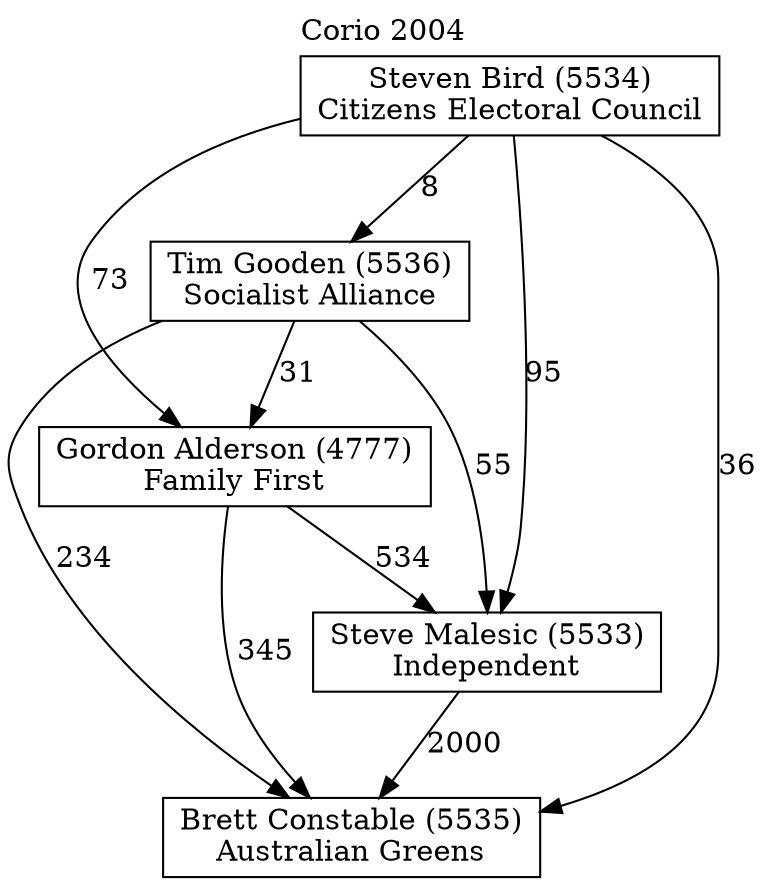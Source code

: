 // House preference flow
digraph "Brett Constable (5535)_Corio_2004" {
	graph [label="Corio 2004" labelloc=t mclimit=10]
	node [shape=box]
	"Brett Constable (5535)" [label="Brett Constable (5535)
Australian Greens"]
	"Steve Malesic (5533)" [label="Steve Malesic (5533)
Independent"]
	"Gordon Alderson (4777)" [label="Gordon Alderson (4777)
Family First"]
	"Tim Gooden (5536)" [label="Tim Gooden (5536)
Socialist Alliance"]
	"Steven Bird (5534)" [label="Steven Bird (5534)
Citizens Electoral Council"]
	"Brett Constable (5535)" [label="Brett Constable (5535)
Australian Greens"]
	"Gordon Alderson (4777)" [label="Gordon Alderson (4777)
Family First"]
	"Tim Gooden (5536)" [label="Tim Gooden (5536)
Socialist Alliance"]
	"Steven Bird (5534)" [label="Steven Bird (5534)
Citizens Electoral Council"]
	"Brett Constable (5535)" [label="Brett Constable (5535)
Australian Greens"]
	"Tim Gooden (5536)" [label="Tim Gooden (5536)
Socialist Alliance"]
	"Steven Bird (5534)" [label="Steven Bird (5534)
Citizens Electoral Council"]
	"Brett Constable (5535)" [label="Brett Constable (5535)
Australian Greens"]
	"Steven Bird (5534)" [label="Steven Bird (5534)
Citizens Electoral Council"]
	"Steven Bird (5534)" [label="Steven Bird (5534)
Citizens Electoral Council"]
	"Tim Gooden (5536)" [label="Tim Gooden (5536)
Socialist Alliance"]
	"Steven Bird (5534)" [label="Steven Bird (5534)
Citizens Electoral Council"]
	"Steven Bird (5534)" [label="Steven Bird (5534)
Citizens Electoral Council"]
	"Gordon Alderson (4777)" [label="Gordon Alderson (4777)
Family First"]
	"Tim Gooden (5536)" [label="Tim Gooden (5536)
Socialist Alliance"]
	"Steven Bird (5534)" [label="Steven Bird (5534)
Citizens Electoral Council"]
	"Gordon Alderson (4777)" [label="Gordon Alderson (4777)
Family First"]
	"Steven Bird (5534)" [label="Steven Bird (5534)
Citizens Electoral Council"]
	"Steven Bird (5534)" [label="Steven Bird (5534)
Citizens Electoral Council"]
	"Tim Gooden (5536)" [label="Tim Gooden (5536)
Socialist Alliance"]
	"Steven Bird (5534)" [label="Steven Bird (5534)
Citizens Electoral Council"]
	"Steven Bird (5534)" [label="Steven Bird (5534)
Citizens Electoral Council"]
	"Steve Malesic (5533)" [label="Steve Malesic (5533)
Independent"]
	"Gordon Alderson (4777)" [label="Gordon Alderson (4777)
Family First"]
	"Tim Gooden (5536)" [label="Tim Gooden (5536)
Socialist Alliance"]
	"Steven Bird (5534)" [label="Steven Bird (5534)
Citizens Electoral Council"]
	"Steve Malesic (5533)" [label="Steve Malesic (5533)
Independent"]
	"Tim Gooden (5536)" [label="Tim Gooden (5536)
Socialist Alliance"]
	"Steven Bird (5534)" [label="Steven Bird (5534)
Citizens Electoral Council"]
	"Steve Malesic (5533)" [label="Steve Malesic (5533)
Independent"]
	"Steven Bird (5534)" [label="Steven Bird (5534)
Citizens Electoral Council"]
	"Steven Bird (5534)" [label="Steven Bird (5534)
Citizens Electoral Council"]
	"Tim Gooden (5536)" [label="Tim Gooden (5536)
Socialist Alliance"]
	"Steven Bird (5534)" [label="Steven Bird (5534)
Citizens Electoral Council"]
	"Steven Bird (5534)" [label="Steven Bird (5534)
Citizens Electoral Council"]
	"Gordon Alderson (4777)" [label="Gordon Alderson (4777)
Family First"]
	"Tim Gooden (5536)" [label="Tim Gooden (5536)
Socialist Alliance"]
	"Steven Bird (5534)" [label="Steven Bird (5534)
Citizens Electoral Council"]
	"Gordon Alderson (4777)" [label="Gordon Alderson (4777)
Family First"]
	"Steven Bird (5534)" [label="Steven Bird (5534)
Citizens Electoral Council"]
	"Steven Bird (5534)" [label="Steven Bird (5534)
Citizens Electoral Council"]
	"Tim Gooden (5536)" [label="Tim Gooden (5536)
Socialist Alliance"]
	"Steven Bird (5534)" [label="Steven Bird (5534)
Citizens Electoral Council"]
	"Steven Bird (5534)" [label="Steven Bird (5534)
Citizens Electoral Council"]
	"Steve Malesic (5533)" -> "Brett Constable (5535)" [label=2000]
	"Gordon Alderson (4777)" -> "Steve Malesic (5533)" [label=534]
	"Tim Gooden (5536)" -> "Gordon Alderson (4777)" [label=31]
	"Steven Bird (5534)" -> "Tim Gooden (5536)" [label=8]
	"Gordon Alderson (4777)" -> "Brett Constable (5535)" [label=345]
	"Tim Gooden (5536)" -> "Brett Constable (5535)" [label=234]
	"Steven Bird (5534)" -> "Brett Constable (5535)" [label=36]
	"Steven Bird (5534)" -> "Gordon Alderson (4777)" [label=73]
	"Tim Gooden (5536)" -> "Steve Malesic (5533)" [label=55]
	"Steven Bird (5534)" -> "Steve Malesic (5533)" [label=95]
}
